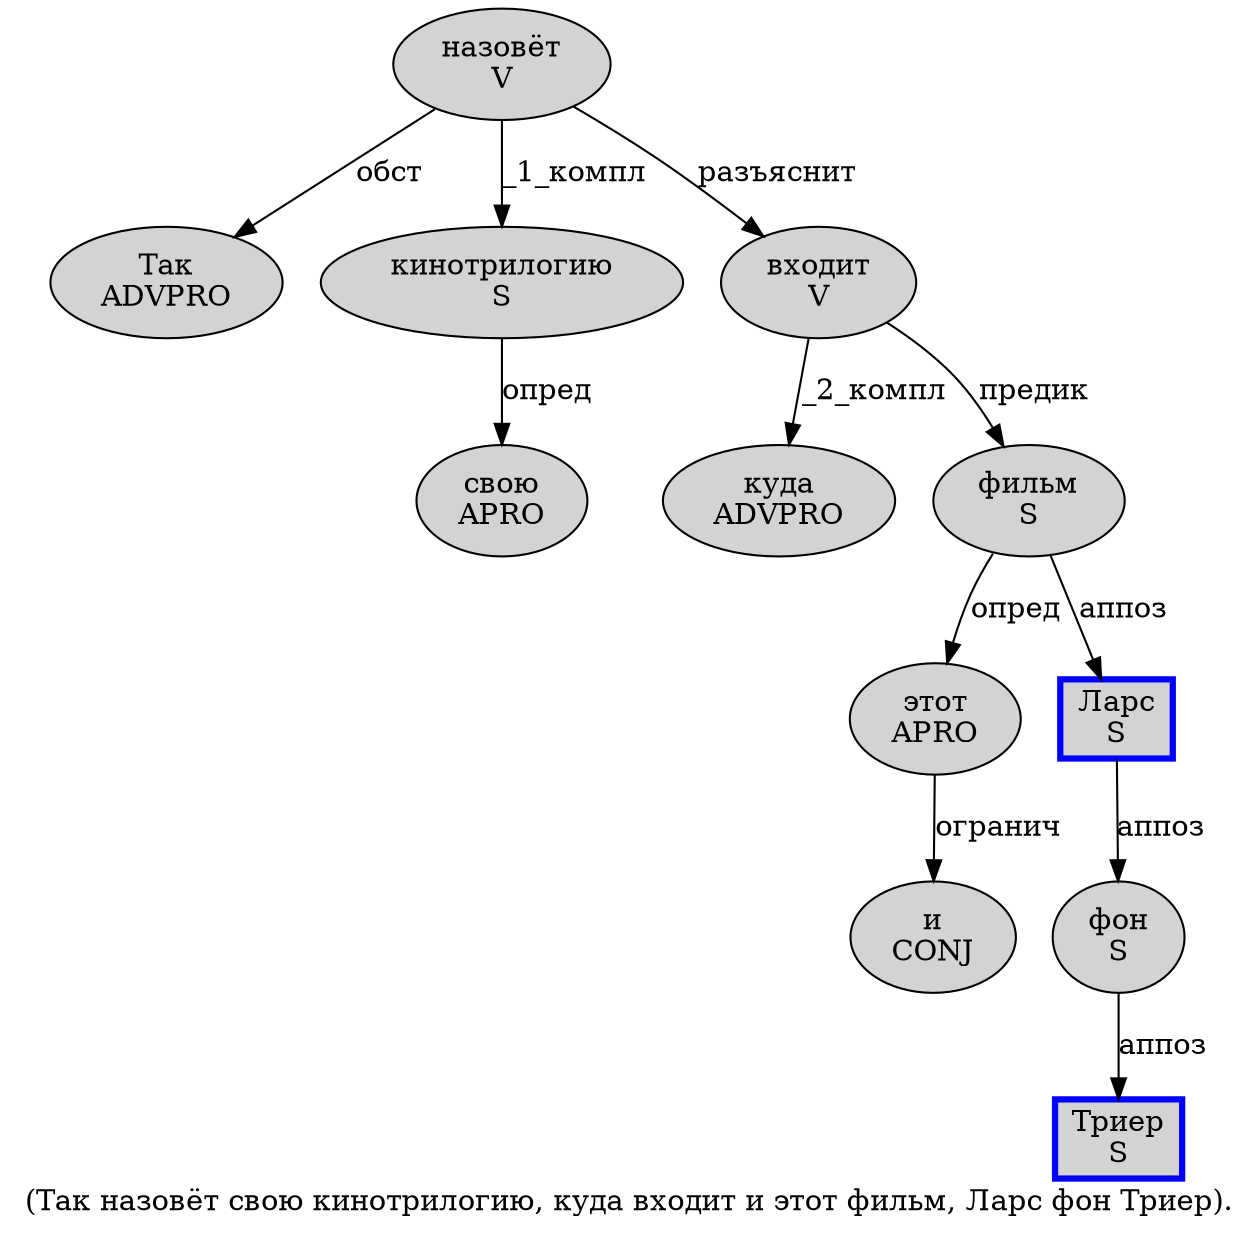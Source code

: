 digraph SENTENCE_1208 {
	graph [label="(Так назовёт свою кинотрилогию, куда входит и этот фильм, Ларс фон Триер)."]
	node [style=filled]
		1 [label="Так
ADVPRO" color="" fillcolor=lightgray penwidth=1 shape=ellipse]
		2 [label="назовёт
V" color="" fillcolor=lightgray penwidth=1 shape=ellipse]
		3 [label="свою
APRO" color="" fillcolor=lightgray penwidth=1 shape=ellipse]
		4 [label="кинотрилогию
S" color="" fillcolor=lightgray penwidth=1 shape=ellipse]
		6 [label="куда
ADVPRO" color="" fillcolor=lightgray penwidth=1 shape=ellipse]
		7 [label="входит
V" color="" fillcolor=lightgray penwidth=1 shape=ellipse]
		8 [label="и
CONJ" color="" fillcolor=lightgray penwidth=1 shape=ellipse]
		9 [label="этот
APRO" color="" fillcolor=lightgray penwidth=1 shape=ellipse]
		10 [label="фильм
S" color="" fillcolor=lightgray penwidth=1 shape=ellipse]
		12 [label="Ларс
S" color=blue fillcolor=lightgray penwidth=3 shape=box]
		13 [label="фон
S" color="" fillcolor=lightgray penwidth=1 shape=ellipse]
		14 [label="Триер
S" color=blue fillcolor=lightgray penwidth=3 shape=box]
			9 -> 8 [label="огранич"]
			2 -> 1 [label="обст"]
			2 -> 4 [label="_1_компл"]
			2 -> 7 [label="разъяснит"]
			10 -> 9 [label="опред"]
			10 -> 12 [label="аппоз"]
			12 -> 13 [label="аппоз"]
			7 -> 6 [label="_2_компл"]
			7 -> 10 [label="предик"]
			4 -> 3 [label="опред"]
			13 -> 14 [label="аппоз"]
}